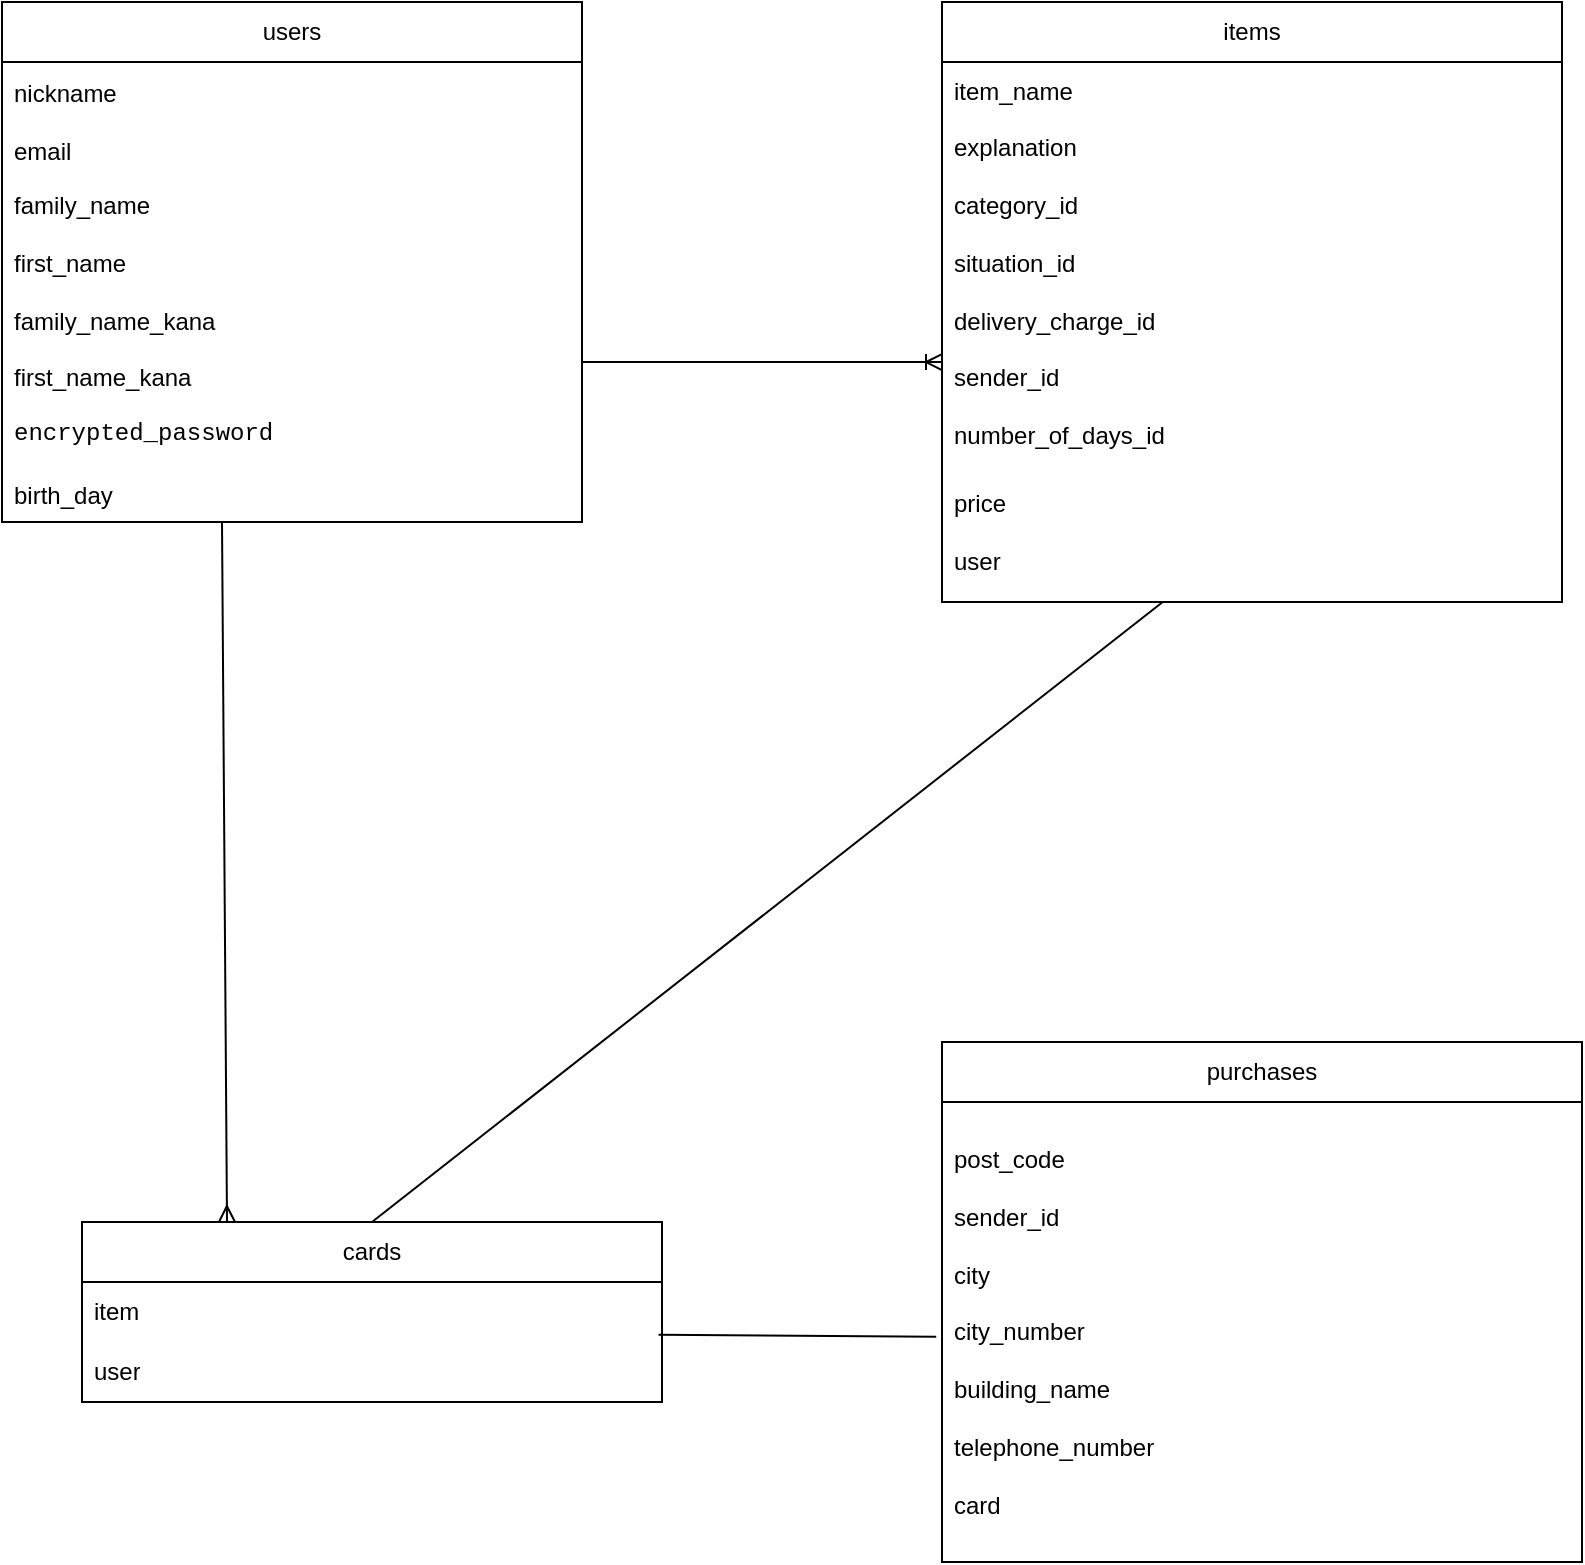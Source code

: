 <mxfile>
    <diagram id="shl8meSrHxRGVKa_y6Je" name="ページ1">
        <mxGraphModel dx="1057" dy="1802" grid="1" gridSize="10" guides="1" tooltips="1" connect="1" arrows="1" fold="1" page="1" pageScale="1" pageWidth="827" pageHeight="1169" background="none" math="0" shadow="0">
            <root>
                <mxCell id="0"/>
                <mxCell id="1" parent="0"/>
                <mxCell id="7" value="" style="fontSize=12;html=1;endArrow=ERoneToMany;exitX=1;exitY=0.818;exitDx=0;exitDy=0;exitPerimeter=0;entryX=0;entryY=0.706;entryDx=0;entryDy=0;entryPerimeter=0;" parent="1" source="17" edge="1" target="38">
                    <mxGeometry width="100" height="100" relative="1" as="geometry">
                        <mxPoint x="320" y="160" as="sourcePoint"/>
                        <mxPoint x="490" y="160" as="targetPoint"/>
                    </mxGeometry>
                </mxCell>
                <mxCell id="15" value="users" style="swimlane;fontStyle=0;childLayout=stackLayout;horizontal=1;startSize=30;horizontalStack=0;resizeParent=1;resizeParentMax=0;resizeLast=0;collapsible=1;marginBottom=0;whiteSpace=wrap;html=1;" parent="1" vertex="1">
                    <mxGeometry x="20" y="-50" width="290" height="260" as="geometry"/>
                </mxCell>
                <mxCell id="16" value="nickname&lt;br&gt;&lt;br&gt;email" style="text;strokeColor=none;fillColor=none;align=left;verticalAlign=middle;spacingLeft=4;spacingRight=4;overflow=hidden;points=[[0,0.5],[1,0.5]];portConstraint=eastwest;rotatable=0;whiteSpace=wrap;html=1;" parent="15" vertex="1">
                    <mxGeometry y="30" width="290" height="60" as="geometry"/>
                </mxCell>
                <mxCell id="17" value="family_name&lt;br&gt;&lt;br&gt;first_name&lt;br&gt;&lt;br&gt;family_name_kana&lt;br&gt;&lt;br&gt;first_name_kana" style="text;strokeColor=none;fillColor=none;align=left;verticalAlign=middle;spacingLeft=4;spacingRight=4;overflow=hidden;points=[[0,0.5],[1,0.5]];portConstraint=eastwest;rotatable=0;whiteSpace=wrap;html=1;" parent="15" vertex="1">
                    <mxGeometry y="90" width="290" height="110" as="geometry"/>
                </mxCell>
                <mxCell id="18" value="&lt;div style=&quot;font-family: Menlo, Monaco, &amp;quot;Courier New&amp;quot;, monospace; line-height: 18px;&quot;&gt;&lt;span style=&quot;background-color: rgb(255, 255, 255);&quot;&gt;encrypted_password&lt;/span&gt;&lt;/div&gt;&lt;br&gt;birth_day" style="text;strokeColor=none;fillColor=none;align=left;verticalAlign=middle;spacingLeft=4;spacingRight=4;overflow=hidden;points=[[0,0.5],[1,0.5]];portConstraint=eastwest;rotatable=0;whiteSpace=wrap;html=1;" parent="15" vertex="1">
                    <mxGeometry y="200" width="290" height="60" as="geometry"/>
                </mxCell>
                <mxCell id="19" value="items" style="swimlane;fontStyle=0;childLayout=stackLayout;horizontal=1;startSize=30;horizontalStack=0;resizeParent=1;resizeParentMax=0;resizeLast=0;collapsible=1;marginBottom=0;whiteSpace=wrap;html=1;" parent="1" vertex="1">
                    <mxGeometry x="490" y="-50" width="310" height="300" as="geometry"/>
                </mxCell>
                <mxCell id="20" value="item_name" style="text;strokeColor=none;fillColor=none;align=left;verticalAlign=middle;spacingLeft=4;spacingRight=4;overflow=hidden;points=[[0,0.5],[1,0.5]];portConstraint=eastwest;rotatable=0;whiteSpace=wrap;html=1;" parent="19" vertex="1">
                    <mxGeometry y="30" width="310" height="30" as="geometry"/>
                </mxCell>
                <mxCell id="38" value="explanation&lt;br&gt;&lt;br&gt;category_id&lt;br&gt;&lt;br&gt;situation_id&lt;br&gt;&lt;br&gt;delivery_charge_id&lt;br&gt;&lt;br&gt;sender_id&lt;br&gt;&lt;br&gt;number_of_days_id" style="text;strokeColor=none;fillColor=none;align=left;verticalAlign=middle;spacingLeft=4;spacingRight=4;overflow=hidden;points=[[0,0.5],[1,0.5]];portConstraint=eastwest;rotatable=0;whiteSpace=wrap;html=1;" parent="19" vertex="1">
                    <mxGeometry y="60" width="310" height="170" as="geometry"/>
                </mxCell>
                <mxCell id="22" value="price&lt;br&gt;&lt;br&gt;user" style="text;strokeColor=none;fillColor=none;align=left;verticalAlign=middle;spacingLeft=4;spacingRight=4;overflow=hidden;points=[[0,0.5],[1,0.5]];portConstraint=eastwest;rotatable=0;whiteSpace=wrap;html=1;" parent="19" vertex="1">
                    <mxGeometry y="230" width="310" height="70" as="geometry"/>
                </mxCell>
                <mxCell id="23" value="purchases" style="swimlane;fontStyle=0;childLayout=stackLayout;horizontal=1;startSize=30;horizontalStack=0;resizeParent=1;resizeParentMax=0;resizeLast=0;collapsible=1;marginBottom=0;whiteSpace=wrap;html=1;" parent="1" vertex="1">
                    <mxGeometry x="490" y="470" width="320" height="260" as="geometry"/>
                </mxCell>
                <mxCell id="24" value="post_code&lt;br&gt;&lt;br&gt;sender_id&lt;br&gt;&lt;br&gt;city&lt;br&gt;&lt;br&gt;city_number&lt;br&gt;&lt;br&gt;building_name&lt;br&gt;&lt;br&gt;telephone_number&lt;br&gt;&lt;br&gt;card" style="text;strokeColor=none;fillColor=none;align=left;verticalAlign=middle;spacingLeft=4;spacingRight=4;overflow=hidden;points=[[0,0.5],[1,0.5]];portConstraint=eastwest;rotatable=0;whiteSpace=wrap;html=1;" parent="23" vertex="1">
                    <mxGeometry y="30" width="320" height="230" as="geometry"/>
                </mxCell>
                <mxCell id="27" value="cards" style="swimlane;fontStyle=0;childLayout=stackLayout;horizontal=1;startSize=30;horizontalStack=0;resizeParent=1;resizeParentMax=0;resizeLast=0;collapsible=1;marginBottom=0;whiteSpace=wrap;html=1;" parent="1" vertex="1">
                    <mxGeometry x="60" y="560" width="290" height="90" as="geometry"/>
                </mxCell>
                <mxCell id="28" value="item" style="text;strokeColor=none;fillColor=none;align=left;verticalAlign=middle;spacingLeft=4;spacingRight=4;overflow=hidden;points=[[0,0.5],[1,0.5]];portConstraint=eastwest;rotatable=0;whiteSpace=wrap;html=1;" parent="27" vertex="1">
                    <mxGeometry y="30" width="290" height="30" as="geometry"/>
                </mxCell>
                <mxCell id="29" value="user" style="text;strokeColor=none;fillColor=none;align=left;verticalAlign=middle;spacingLeft=4;spacingRight=4;overflow=hidden;points=[[0,0.5],[1,0.5]];portConstraint=eastwest;rotatable=0;whiteSpace=wrap;html=1;" parent="27" vertex="1">
                    <mxGeometry y="60" width="290" height="30" as="geometry"/>
                </mxCell>
                <mxCell id="31" value="" style="endArrow=none;html=1;rounded=0;fontColor=#FFFFFF;exitX=0.994;exitY=-0.122;exitDx=0;exitDy=0;exitPerimeter=0;entryX=-0.01;entryY=0.911;entryDx=0;entryDy=0;entryPerimeter=0;" parent="1" source="29" edge="1">
                    <mxGeometry relative="1" as="geometry">
                        <mxPoint x="350" y="480" as="sourcePoint"/>
                        <mxPoint x="487.1" y="617.33" as="targetPoint"/>
                    </mxGeometry>
                </mxCell>
                <mxCell id="42" value="" style="endArrow=none;html=1;rounded=0;entryX=0.5;entryY=0;entryDx=0;entryDy=0;" parent="1" source="22" target="27" edge="1">
                    <mxGeometry relative="1" as="geometry">
                        <mxPoint x="565" y="390" as="sourcePoint"/>
                        <mxPoint x="725" y="390" as="targetPoint"/>
                    </mxGeometry>
                </mxCell>
                <mxCell id="45" value="" style="fontSize=12;html=1;endArrow=ERmany;fontColor=#000000;entryX=0.25;entryY=0;entryDx=0;entryDy=0;" parent="1" edge="1" target="27">
                    <mxGeometry width="100" height="100" relative="1" as="geometry">
                        <mxPoint x="130" y="210" as="sourcePoint"/>
                        <mxPoint x="50" y="570" as="targetPoint"/>
                    </mxGeometry>
                </mxCell>
            </root>
        </mxGraphModel>
    </diagram>
</mxfile>